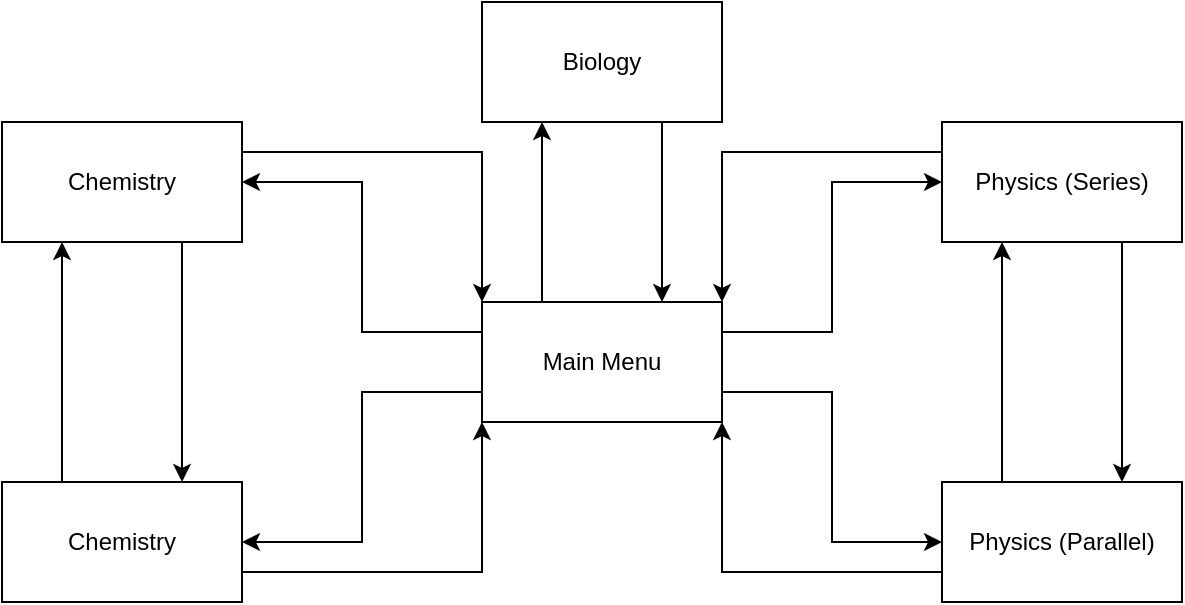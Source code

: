 <mxfile version="12.7.0" type="device"><diagram id="Leyk5xDjLDITuUimCZgY" name="Page-1"><mxGraphModel dx="782" dy="520" grid="1" gridSize="10" guides="1" tooltips="1" connect="1" arrows="1" fold="1" page="1" pageScale="1" pageWidth="827" pageHeight="1169" math="0" shadow="0"><root><mxCell id="0"/><mxCell id="1" parent="0"/><mxCell id="Ql58gqivxIDfh4ZDRXRd-19" style="edgeStyle=orthogonalEdgeStyle;rounded=0;orthogonalLoop=1;jettySize=auto;html=1;exitX=0;exitY=0.75;exitDx=0;exitDy=0;entryX=1;entryY=1;entryDx=0;entryDy=0;" edge="1" parent="1" source="Ql58gqivxIDfh4ZDRXRd-1" target="Ql58gqivxIDfh4ZDRXRd-5"><mxGeometry relative="1" as="geometry"/></mxCell><mxCell id="Ql58gqivxIDfh4ZDRXRd-21" style="edgeStyle=orthogonalEdgeStyle;rounded=0;orthogonalLoop=1;jettySize=auto;html=1;exitX=0.25;exitY=0;exitDx=0;exitDy=0;entryX=0.25;entryY=1;entryDx=0;entryDy=0;" edge="1" parent="1" source="Ql58gqivxIDfh4ZDRXRd-1" target="Ql58gqivxIDfh4ZDRXRd-4"><mxGeometry relative="1" as="geometry"/></mxCell><mxCell id="Ql58gqivxIDfh4ZDRXRd-1" value="Physics (Parallel)" style="rounded=0;whiteSpace=wrap;html=1;" vertex="1" parent="1"><mxGeometry x="580" y="400" width="120" height="60" as="geometry"/></mxCell><mxCell id="Ql58gqivxIDfh4ZDRXRd-16" style="edgeStyle=orthogonalEdgeStyle;rounded=0;orthogonalLoop=1;jettySize=auto;html=1;exitX=0.75;exitY=1;exitDx=0;exitDy=0;entryX=0.75;entryY=0;entryDx=0;entryDy=0;" edge="1" parent="1" source="Ql58gqivxIDfh4ZDRXRd-2" target="Ql58gqivxIDfh4ZDRXRd-5"><mxGeometry relative="1" as="geometry"/></mxCell><mxCell id="Ql58gqivxIDfh4ZDRXRd-2" value="Biology" style="rounded=0;whiteSpace=wrap;html=1;" vertex="1" parent="1"><mxGeometry x="350" y="160" width="120" height="60" as="geometry"/></mxCell><mxCell id="Ql58gqivxIDfh4ZDRXRd-20" style="edgeStyle=orthogonalEdgeStyle;rounded=0;orthogonalLoop=1;jettySize=auto;html=1;exitX=0;exitY=0.25;exitDx=0;exitDy=0;entryX=1;entryY=0;entryDx=0;entryDy=0;" edge="1" parent="1" source="Ql58gqivxIDfh4ZDRXRd-4" target="Ql58gqivxIDfh4ZDRXRd-5"><mxGeometry relative="1" as="geometry"/></mxCell><mxCell id="Ql58gqivxIDfh4ZDRXRd-22" style="edgeStyle=orthogonalEdgeStyle;rounded=0;orthogonalLoop=1;jettySize=auto;html=1;exitX=0.75;exitY=1;exitDx=0;exitDy=0;entryX=0.75;entryY=0;entryDx=0;entryDy=0;" edge="1" parent="1" source="Ql58gqivxIDfh4ZDRXRd-4" target="Ql58gqivxIDfh4ZDRXRd-1"><mxGeometry relative="1" as="geometry"/></mxCell><mxCell id="Ql58gqivxIDfh4ZDRXRd-4" value="Physics (Series)" style="rounded=0;whiteSpace=wrap;html=1;" vertex="1" parent="1"><mxGeometry x="580" y="220" width="120" height="60" as="geometry"/></mxCell><mxCell id="Ql58gqivxIDfh4ZDRXRd-11" style="edgeStyle=orthogonalEdgeStyle;rounded=0;orthogonalLoop=1;jettySize=auto;html=1;exitX=0;exitY=0.25;exitDx=0;exitDy=0;entryX=1;entryY=0.5;entryDx=0;entryDy=0;" edge="1" parent="1" source="Ql58gqivxIDfh4ZDRXRd-5" target="Ql58gqivxIDfh4ZDRXRd-7"><mxGeometry relative="1" as="geometry"/></mxCell><mxCell id="Ql58gqivxIDfh4ZDRXRd-12" style="edgeStyle=orthogonalEdgeStyle;rounded=0;orthogonalLoop=1;jettySize=auto;html=1;exitX=0;exitY=0.75;exitDx=0;exitDy=0;entryX=1;entryY=0.5;entryDx=0;entryDy=0;" edge="1" parent="1" source="Ql58gqivxIDfh4ZDRXRd-5" target="Ql58gqivxIDfh4ZDRXRd-6"><mxGeometry relative="1" as="geometry"/></mxCell><mxCell id="Ql58gqivxIDfh4ZDRXRd-15" style="edgeStyle=orthogonalEdgeStyle;rounded=0;orthogonalLoop=1;jettySize=auto;html=1;exitX=0.25;exitY=0;exitDx=0;exitDy=0;entryX=0.25;entryY=1;entryDx=0;entryDy=0;" edge="1" parent="1" source="Ql58gqivxIDfh4ZDRXRd-5" target="Ql58gqivxIDfh4ZDRXRd-2"><mxGeometry relative="1" as="geometry"/></mxCell><mxCell id="Ql58gqivxIDfh4ZDRXRd-17" style="edgeStyle=orthogonalEdgeStyle;rounded=0;orthogonalLoop=1;jettySize=auto;html=1;exitX=1;exitY=0.25;exitDx=0;exitDy=0;entryX=0;entryY=0.5;entryDx=0;entryDy=0;" edge="1" parent="1" source="Ql58gqivxIDfh4ZDRXRd-5" target="Ql58gqivxIDfh4ZDRXRd-4"><mxGeometry relative="1" as="geometry"/></mxCell><mxCell id="Ql58gqivxIDfh4ZDRXRd-18" style="edgeStyle=orthogonalEdgeStyle;rounded=0;orthogonalLoop=1;jettySize=auto;html=1;exitX=1;exitY=0.75;exitDx=0;exitDy=0;entryX=0;entryY=0.5;entryDx=0;entryDy=0;" edge="1" parent="1" source="Ql58gqivxIDfh4ZDRXRd-5" target="Ql58gqivxIDfh4ZDRXRd-1"><mxGeometry relative="1" as="geometry"/></mxCell><mxCell id="Ql58gqivxIDfh4ZDRXRd-5" value="Main Menu" style="rounded=0;whiteSpace=wrap;html=1;" vertex="1" parent="1"><mxGeometry x="350" y="310" width="120" height="60" as="geometry"/></mxCell><mxCell id="Ql58gqivxIDfh4ZDRXRd-10" style="edgeStyle=orthogonalEdgeStyle;rounded=0;orthogonalLoop=1;jettySize=auto;html=1;exitX=0.25;exitY=0;exitDx=0;exitDy=0;entryX=0.25;entryY=1;entryDx=0;entryDy=0;" edge="1" parent="1" source="Ql58gqivxIDfh4ZDRXRd-6" target="Ql58gqivxIDfh4ZDRXRd-7"><mxGeometry relative="1" as="geometry"/></mxCell><mxCell id="Ql58gqivxIDfh4ZDRXRd-13" style="edgeStyle=orthogonalEdgeStyle;rounded=0;orthogonalLoop=1;jettySize=auto;html=1;exitX=1;exitY=0.75;exitDx=0;exitDy=0;entryX=0;entryY=1;entryDx=0;entryDy=0;" edge="1" parent="1" source="Ql58gqivxIDfh4ZDRXRd-6" target="Ql58gqivxIDfh4ZDRXRd-5"><mxGeometry relative="1" as="geometry"/></mxCell><mxCell id="Ql58gqivxIDfh4ZDRXRd-6" value="Chemistry" style="rounded=0;whiteSpace=wrap;html=1;" vertex="1" parent="1"><mxGeometry x="110" y="400" width="120" height="60" as="geometry"/></mxCell><mxCell id="Ql58gqivxIDfh4ZDRXRd-9" style="edgeStyle=orthogonalEdgeStyle;rounded=0;orthogonalLoop=1;jettySize=auto;html=1;exitX=0.75;exitY=1;exitDx=0;exitDy=0;entryX=0.75;entryY=0;entryDx=0;entryDy=0;" edge="1" parent="1" source="Ql58gqivxIDfh4ZDRXRd-7" target="Ql58gqivxIDfh4ZDRXRd-6"><mxGeometry relative="1" as="geometry"/></mxCell><mxCell id="Ql58gqivxIDfh4ZDRXRd-14" style="edgeStyle=orthogonalEdgeStyle;rounded=0;orthogonalLoop=1;jettySize=auto;html=1;exitX=1;exitY=0.25;exitDx=0;exitDy=0;entryX=0;entryY=0;entryDx=0;entryDy=0;" edge="1" parent="1" source="Ql58gqivxIDfh4ZDRXRd-7" target="Ql58gqivxIDfh4ZDRXRd-5"><mxGeometry relative="1" as="geometry"/></mxCell><mxCell id="Ql58gqivxIDfh4ZDRXRd-7" value="Chemistry" style="rounded=0;whiteSpace=wrap;html=1;" vertex="1" parent="1"><mxGeometry x="110" y="220" width="120" height="60" as="geometry"/></mxCell></root></mxGraphModel></diagram></mxfile>
